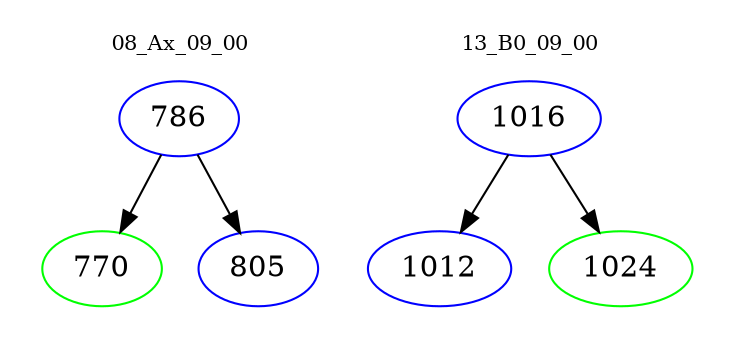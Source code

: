 digraph{
subgraph cluster_0 {
color = white
label = "08_Ax_09_00";
fontsize=10;
T0_786 [label="786", color="blue"]
T0_786 -> T0_770 [color="black"]
T0_770 [label="770", color="green"]
T0_786 -> T0_805 [color="black"]
T0_805 [label="805", color="blue"]
}
subgraph cluster_1 {
color = white
label = "13_B0_09_00";
fontsize=10;
T1_1016 [label="1016", color="blue"]
T1_1016 -> T1_1012 [color="black"]
T1_1012 [label="1012", color="blue"]
T1_1016 -> T1_1024 [color="black"]
T1_1024 [label="1024", color="green"]
}
}
